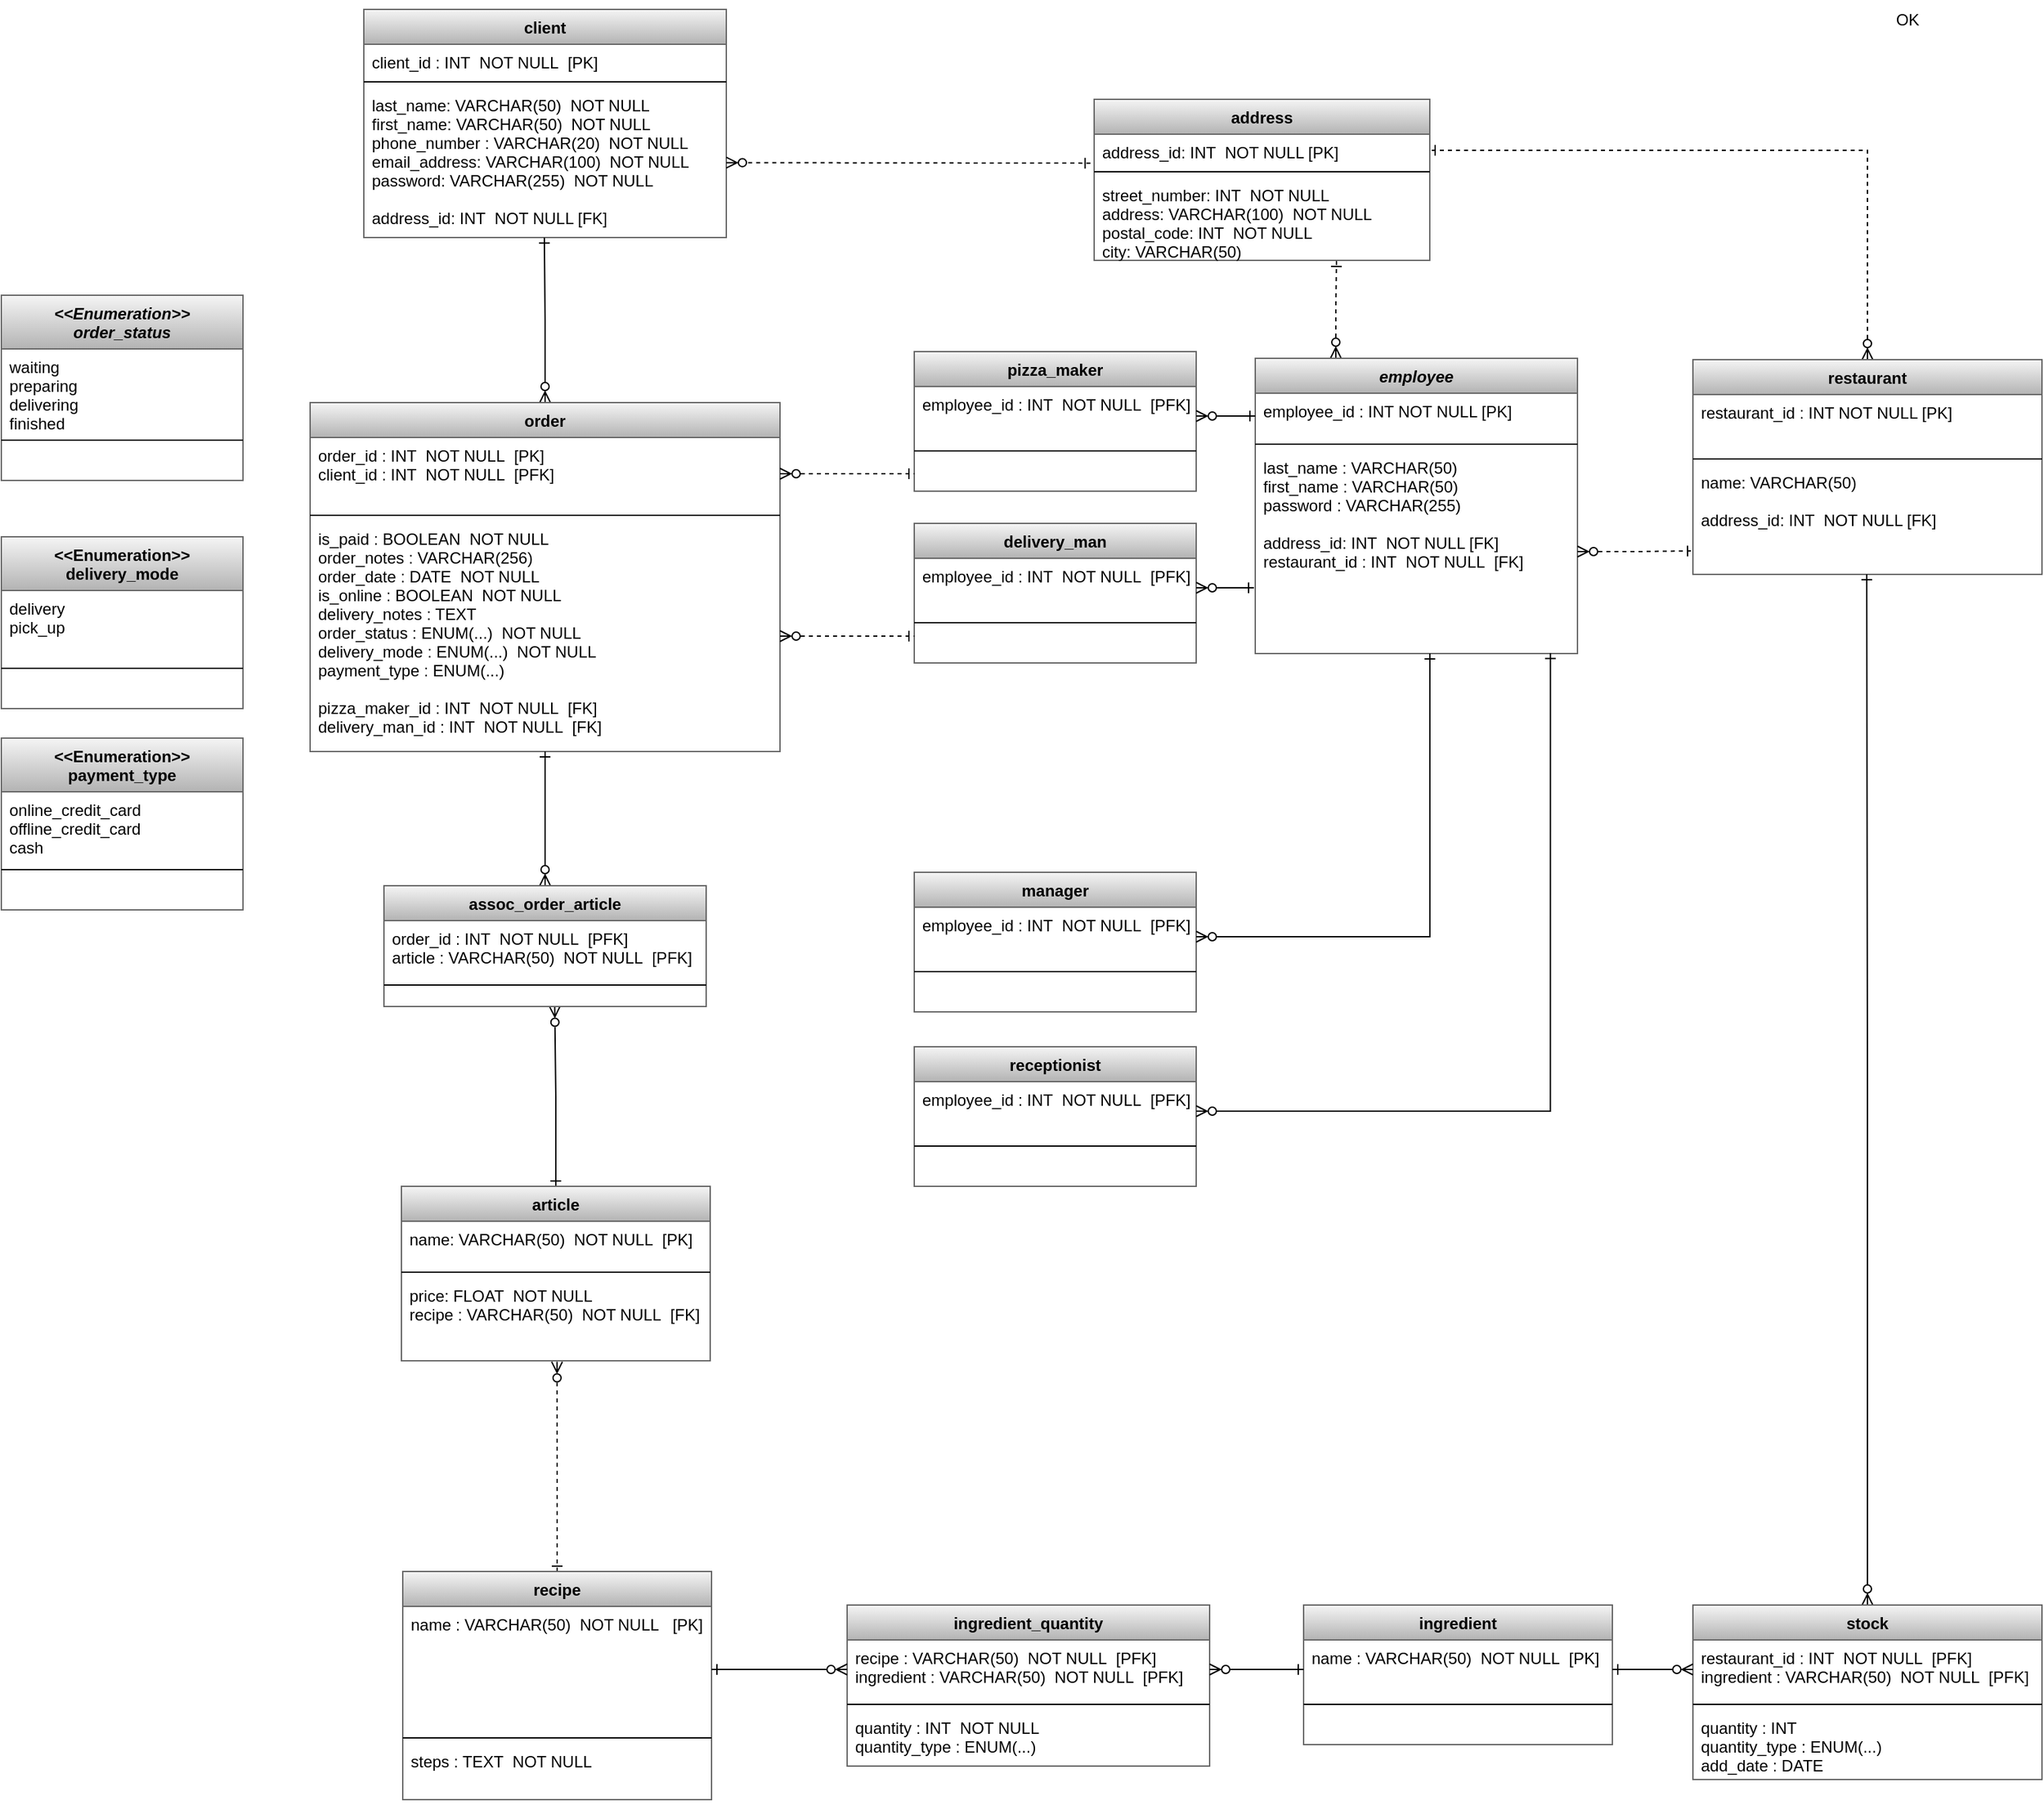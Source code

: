 <mxfile version="20.0.1" type="device"><diagram id="4pZE0eaLuYek-F89iUta" name="Page-1"><mxGraphModel dx="2678" dy="882" grid="1" gridSize="10" guides="1" tooltips="1" connect="1" arrows="1" fold="1" page="1" pageScale="1" pageWidth="827" pageHeight="1169" math="0" shadow="0"><root><mxCell id="0"/><mxCell id="1" parent="0"/><mxCell id="tlW0djvK44GhxYyLrSYD-18" value="client" style="swimlane;fontStyle=1;align=center;verticalAlign=top;childLayout=stackLayout;horizontal=1;startSize=26;horizontalStack=0;resizeParent=1;resizeParentMax=0;resizeLast=0;collapsible=1;marginBottom=0;fillColor=#f5f5f5;gradientColor=#b3b3b3;strokeColor=#666666;" parent="1" vertex="1"><mxGeometry x="-540" y="37" width="270" height="170" as="geometry"/></mxCell><mxCell id="tlW0djvK44GhxYyLrSYD-19" value="client_id : INT  NOT NULL  [PK]" style="text;strokeColor=none;fillColor=none;align=left;verticalAlign=top;spacingLeft=4;spacingRight=4;overflow=hidden;rotatable=0;points=[[0,0.5],[1,0.5]];portConstraint=eastwest;" parent="tlW0djvK44GhxYyLrSYD-18" vertex="1"><mxGeometry y="26" width="270" height="24" as="geometry"/></mxCell><mxCell id="tlW0djvK44GhxYyLrSYD-20" value="" style="line;strokeWidth=1;fillColor=none;align=left;verticalAlign=middle;spacingTop=-1;spacingLeft=3;spacingRight=3;rotatable=0;labelPosition=right;points=[];portConstraint=eastwest;" parent="tlW0djvK44GhxYyLrSYD-18" vertex="1"><mxGeometry y="50" width="270" height="8" as="geometry"/></mxCell><mxCell id="tlW0djvK44GhxYyLrSYD-21" value="last_name: VARCHAR(50)  NOT NULL&#10;first_name: VARCHAR(50)  NOT NULL&#10;phone_number : VARCHAR(20)  NOT NULL&#10;email_address: VARCHAR(100)  NOT NULL&#10;password: VARCHAR(255)  NOT NULL&#10;&#10;address_id: INT  NOT NULL [FK]" style="text;strokeColor=none;fillColor=none;align=left;verticalAlign=top;spacingLeft=4;spacingRight=4;overflow=hidden;rotatable=0;points=[[0,0.5],[1,0.5]];portConstraint=eastwest;" parent="tlW0djvK44GhxYyLrSYD-18" vertex="1"><mxGeometry y="58" width="270" height="112" as="geometry"/></mxCell><mxCell id="YXLJD_VavkNt5PV0fLGa-75" style="edgeStyle=orthogonalEdgeStyle;rounded=0;orthogonalLoop=1;jettySize=auto;html=1;exitX=0.25;exitY=0;exitDx=0;exitDy=0;entryX=0.722;entryY=1.009;entryDx=0;entryDy=0;entryPerimeter=0;startArrow=ERzeroToMany;startFill=0;endArrow=ERone;endFill=0;dashed=1;" parent="1" source="tlW0djvK44GhxYyLrSYD-23" target="tlW0djvK44GhxYyLrSYD-88" edge="1"><mxGeometry relative="1" as="geometry"/></mxCell><mxCell id="tlW0djvK44GhxYyLrSYD-23" value="employee" style="swimlane;fontStyle=3;align=center;verticalAlign=top;childLayout=stackLayout;horizontal=1;startSize=26;horizontalStack=0;resizeParent=1;resizeParentMax=0;resizeLast=0;collapsible=1;marginBottom=0;fillColor=#f5f5f5;gradientColor=#b3b3b3;strokeColor=#666666;" parent="1" vertex="1"><mxGeometry x="124" y="297" width="240" height="220" as="geometry"><mxRectangle x="340" y="87" width="80" height="26" as="alternateBounds"/></mxGeometry></mxCell><mxCell id="tlW0djvK44GhxYyLrSYD-24" value="employee_id : INT NOT NULL [PK]" style="text;strokeColor=none;fillColor=none;align=left;verticalAlign=top;spacingLeft=4;spacingRight=4;overflow=hidden;rotatable=0;points=[[0,0.5],[1,0.5]];portConstraint=eastwest;" parent="tlW0djvK44GhxYyLrSYD-23" vertex="1"><mxGeometry y="26" width="240" height="34" as="geometry"/></mxCell><mxCell id="tlW0djvK44GhxYyLrSYD-25" value="" style="line;strokeWidth=1;fillColor=none;align=left;verticalAlign=middle;spacingTop=-1;spacingLeft=3;spacingRight=3;rotatable=0;labelPosition=right;points=[];portConstraint=eastwest;" parent="tlW0djvK44GhxYyLrSYD-23" vertex="1"><mxGeometry y="60" width="240" height="8" as="geometry"/></mxCell><mxCell id="tlW0djvK44GhxYyLrSYD-26" value="last_name : VARCHAR(50)&#10;first_name : VARCHAR(50)&#10;password : VARCHAR(255)&#10;&#10;address_id: INT  NOT NULL [FK]&#10;restaurant_id : INT  NOT NULL  [FK]&#10;" style="text;strokeColor=none;fillColor=none;align=left;verticalAlign=top;spacingLeft=4;spacingRight=4;overflow=hidden;rotatable=0;points=[[0,0.5],[1,0.5]];portConstraint=eastwest;" parent="tlW0djvK44GhxYyLrSYD-23" vertex="1"><mxGeometry y="68" width="240" height="152" as="geometry"/></mxCell><mxCell id="YXLJD_VavkNt5PV0fLGa-41" style="edgeStyle=orthogonalEdgeStyle;rounded=0;orthogonalLoop=1;jettySize=auto;html=1;exitX=0.5;exitY=0;exitDx=0;exitDy=0;entryX=0.498;entryY=1.001;entryDx=0;entryDy=0;entryPerimeter=0;startArrow=ERzeroToMany;startFill=0;endArrow=ERone;endFill=0;" parent="1" source="tlW0djvK44GhxYyLrSYD-27" target="tlW0djvK44GhxYyLrSYD-21" edge="1"><mxGeometry relative="1" as="geometry"/></mxCell><mxCell id="tlW0djvK44GhxYyLrSYD-27" value="order" style="swimlane;fontStyle=1;align=center;verticalAlign=top;childLayout=stackLayout;horizontal=1;startSize=26;horizontalStack=0;resizeParent=1;resizeParentMax=0;resizeLast=0;collapsible=1;marginBottom=0;fillColor=#f5f5f5;gradientColor=#b3b3b3;strokeColor=#666666;" parent="1" vertex="1"><mxGeometry x="-580" y="330" width="350" height="260" as="geometry"/></mxCell><mxCell id="tlW0djvK44GhxYyLrSYD-28" value="order_id : INT  NOT NULL  [PK]&#10;client_id : INT  NOT NULL  [PFK]" style="text;strokeColor=none;fillColor=none;align=left;verticalAlign=top;spacingLeft=4;spacingRight=4;overflow=hidden;rotatable=0;points=[[0,0.5],[1,0.5]];portConstraint=eastwest;" parent="tlW0djvK44GhxYyLrSYD-27" vertex="1"><mxGeometry y="26" width="350" height="54" as="geometry"/></mxCell><mxCell id="tlW0djvK44GhxYyLrSYD-29" value="" style="line;strokeWidth=1;fillColor=none;align=left;verticalAlign=middle;spacingTop=-1;spacingLeft=3;spacingRight=3;rotatable=0;labelPosition=right;points=[];portConstraint=eastwest;" parent="tlW0djvK44GhxYyLrSYD-27" vertex="1"><mxGeometry y="80" width="350" height="8" as="geometry"/></mxCell><mxCell id="tlW0djvK44GhxYyLrSYD-30" value="is_paid : BOOLEAN  NOT NULL&#10;order_notes : VARCHAR(256)&#10;order_date : DATE  NOT NULL&#10;is_online : BOOLEAN  NOT NULL&#10;delivery_notes : TEXT&#10;order_status : ENUM(...)  NOT NULL&#10;delivery_mode : ENUM(...)  NOT NULL&#10;payment_type : ENUM(...)&#10;&#10;pizza_maker_id : INT  NOT NULL  [FK]&#10;delivery_man_id : INT  NOT NULL  [FK]" style="text;strokeColor=none;fillColor=none;align=left;verticalAlign=top;spacingLeft=4;spacingRight=4;overflow=hidden;rotatable=0;points=[[0,0.5],[1,0.5]];portConstraint=eastwest;" parent="tlW0djvK44GhxYyLrSYD-27" vertex="1"><mxGeometry y="88" width="350" height="172" as="geometry"/></mxCell><mxCell id="tlW0djvK44GhxYyLrSYD-31" value="&lt;&lt;Enumeration&gt;&gt;&#10;payment_type" style="swimlane;fontStyle=1;align=center;verticalAlign=top;childLayout=stackLayout;horizontal=1;startSize=40;horizontalStack=0;resizeParent=1;resizeParentMax=0;resizeLast=0;collapsible=1;marginBottom=0;fillColor=#f5f5f5;gradientColor=#b3b3b3;strokeColor=#666666;" parent="1" vertex="1"><mxGeometry x="-810" y="580" width="180" height="128" as="geometry"/></mxCell><mxCell id="tlW0djvK44GhxYyLrSYD-32" value="online_credit_card&#10;offline_credit_card&#10;cash" style="text;strokeColor=none;fillColor=none;align=left;verticalAlign=top;spacingLeft=4;spacingRight=4;overflow=hidden;rotatable=0;points=[[0,0.5],[1,0.5]];portConstraint=eastwest;" parent="tlW0djvK44GhxYyLrSYD-31" vertex="1"><mxGeometry y="40" width="180" height="54" as="geometry"/></mxCell><mxCell id="tlW0djvK44GhxYyLrSYD-33" value="" style="line;strokeWidth=1;fillColor=none;align=left;verticalAlign=middle;spacingTop=-1;spacingLeft=3;spacingRight=3;rotatable=0;labelPosition=right;points=[];portConstraint=eastwest;" parent="tlW0djvK44GhxYyLrSYD-31" vertex="1"><mxGeometry y="94" width="180" height="8" as="geometry"/></mxCell><mxCell id="tlW0djvK44GhxYyLrSYD-34" value=" " style="text;strokeColor=none;fillColor=none;align=left;verticalAlign=top;spacingLeft=4;spacingRight=4;overflow=hidden;rotatable=0;points=[[0,0.5],[1,0.5]];portConstraint=eastwest;" parent="tlW0djvK44GhxYyLrSYD-31" vertex="1"><mxGeometry y="102" width="180" height="26" as="geometry"/></mxCell><mxCell id="YXLJD_VavkNt5PV0fLGa-74" style="edgeStyle=orthogonalEdgeStyle;rounded=0;orthogonalLoop=1;jettySize=auto;html=1;exitX=0.5;exitY=0;exitDx=0;exitDy=0;entryX=0.53;entryY=0.982;entryDx=0;entryDy=0;entryPerimeter=0;startArrow=ERone;startFill=0;endArrow=ERzeroToMany;endFill=0;" parent="1" source="tlW0djvK44GhxYyLrSYD-35" target="YXLJD_VavkNt5PV0fLGa-7" edge="1"><mxGeometry relative="1" as="geometry"/></mxCell><mxCell id="tlW0djvK44GhxYyLrSYD-35" value="article" style="swimlane;fontStyle=1;align=center;verticalAlign=top;childLayout=stackLayout;horizontal=1;startSize=26;horizontalStack=0;resizeParent=1;resizeParentMax=0;resizeLast=0;collapsible=1;marginBottom=0;fillColor=#f5f5f5;gradientColor=#b3b3b3;strokeColor=#666666;" parent="1" vertex="1"><mxGeometry x="-512" y="914" width="230" height="130" as="geometry"/></mxCell><mxCell id="tlW0djvK44GhxYyLrSYD-36" value="name: VARCHAR(50)  NOT NULL  [PK]&#10;" style="text;strokeColor=none;fillColor=none;align=left;verticalAlign=top;spacingLeft=4;spacingRight=4;overflow=hidden;rotatable=0;points=[[0,0.5],[1,0.5]];portConstraint=eastwest;" parent="tlW0djvK44GhxYyLrSYD-35" vertex="1"><mxGeometry y="26" width="230" height="34" as="geometry"/></mxCell><mxCell id="tlW0djvK44GhxYyLrSYD-37" value="" style="line;strokeWidth=1;fillColor=none;align=left;verticalAlign=middle;spacingTop=-1;spacingLeft=3;spacingRight=3;rotatable=0;labelPosition=right;points=[];portConstraint=eastwest;" parent="tlW0djvK44GhxYyLrSYD-35" vertex="1"><mxGeometry y="60" width="230" height="8" as="geometry"/></mxCell><mxCell id="tlW0djvK44GhxYyLrSYD-38" value="price: FLOAT  NOT NULL&#10;recipe : VARCHAR(50)  NOT NULL  [FK]" style="text;strokeColor=none;fillColor=none;align=left;verticalAlign=top;spacingLeft=4;spacingRight=4;overflow=hidden;rotatable=0;points=[[0,0.5],[1,0.5]];portConstraint=eastwest;" parent="tlW0djvK44GhxYyLrSYD-35" vertex="1"><mxGeometry y="68" width="230" height="62" as="geometry"/></mxCell><mxCell id="YXLJD_VavkNt5PV0fLGa-2" style="edgeStyle=orthogonalEdgeStyle;rounded=0;orthogonalLoop=1;jettySize=auto;html=1;exitX=0.5;exitY=0;exitDx=0;exitDy=0;entryX=1;entryY=0.5;entryDx=0;entryDy=0;endArrow=ERone;endFill=0;startArrow=ERzeroToMany;startFill=0;dashed=1;" parent="1" source="tlW0djvK44GhxYyLrSYD-40" target="tlW0djvK44GhxYyLrSYD-86" edge="1"><mxGeometry relative="1" as="geometry"/></mxCell><mxCell id="tlW0djvK44GhxYyLrSYD-40" value="restaurant" style="swimlane;fontStyle=1;align=center;verticalAlign=top;childLayout=stackLayout;horizontal=1;startSize=26;horizontalStack=0;resizeParent=1;resizeParentMax=0;resizeLast=0;collapsible=1;marginBottom=0;fillColor=#f5f5f5;gradientColor=#b3b3b3;strokeColor=#666666;" parent="1" vertex="1"><mxGeometry x="450" y="298" width="260" height="160" as="geometry"/></mxCell><mxCell id="tlW0djvK44GhxYyLrSYD-41" value="restaurant_id : INT NOT NULL [PK]" style="text;strokeColor=none;fillColor=none;align=left;verticalAlign=top;spacingLeft=4;spacingRight=4;overflow=hidden;rotatable=0;points=[[0,0.5],[1,0.5]];portConstraint=eastwest;" parent="tlW0djvK44GhxYyLrSYD-40" vertex="1"><mxGeometry y="26" width="260" height="44" as="geometry"/></mxCell><mxCell id="tlW0djvK44GhxYyLrSYD-42" value="" style="line;strokeWidth=1;fillColor=none;align=left;verticalAlign=middle;spacingTop=-1;spacingLeft=3;spacingRight=3;rotatable=0;labelPosition=right;points=[];portConstraint=eastwest;" parent="tlW0djvK44GhxYyLrSYD-40" vertex="1"><mxGeometry y="70" width="260" height="8" as="geometry"/></mxCell><mxCell id="tlW0djvK44GhxYyLrSYD-43" value="name: VARCHAR(50)&#10;&#10;address_id: INT  NOT NULL [FK]&#10;" style="text;strokeColor=none;fillColor=none;align=left;verticalAlign=top;spacingLeft=4;spacingRight=4;overflow=hidden;rotatable=0;points=[[0,0.5],[1,0.5]];portConstraint=eastwest;" parent="tlW0djvK44GhxYyLrSYD-40" vertex="1"><mxGeometry y="78" width="260" height="82" as="geometry"/></mxCell><mxCell id="YXLJD_VavkNt5PV0fLGa-3" style="edgeStyle=orthogonalEdgeStyle;rounded=0;orthogonalLoop=1;jettySize=auto;html=1;exitX=0.5;exitY=0;exitDx=0;exitDy=0;entryX=0.504;entryY=1.012;entryDx=0;entryDy=0;entryPerimeter=0;dashed=1;startArrow=ERone;startFill=0;endArrow=ERzeroToMany;endFill=0;" parent="1" source="tlW0djvK44GhxYyLrSYD-81" target="tlW0djvK44GhxYyLrSYD-38" edge="1"><mxGeometry relative="1" as="geometry"/></mxCell><mxCell id="tlW0djvK44GhxYyLrSYD-81" value="recipe" style="swimlane;fontStyle=1;align=center;verticalAlign=top;childLayout=stackLayout;horizontal=1;startSize=26;horizontalStack=0;resizeParent=1;resizeParentMax=0;resizeLast=0;collapsible=1;marginBottom=0;fillColor=#f5f5f5;gradientColor=#b3b3b3;strokeColor=#666666;" parent="1" vertex="1"><mxGeometry x="-511" y="1201" width="230" height="170" as="geometry"/></mxCell><mxCell id="tlW0djvK44GhxYyLrSYD-82" value="name : VARCHAR(50)  NOT NULL   [PK]&#10;" style="text;strokeColor=none;fillColor=none;align=left;verticalAlign=top;spacingLeft=4;spacingRight=4;overflow=hidden;rotatable=0;points=[[0,0.5],[1,0.5]];portConstraint=eastwest;" parent="tlW0djvK44GhxYyLrSYD-81" vertex="1"><mxGeometry y="26" width="230" height="94" as="geometry"/></mxCell><mxCell id="tlW0djvK44GhxYyLrSYD-83" value="" style="line;strokeWidth=1;fillColor=none;align=left;verticalAlign=middle;spacingTop=-1;spacingLeft=3;spacingRight=3;rotatable=0;labelPosition=right;points=[];portConstraint=eastwest;" parent="tlW0djvK44GhxYyLrSYD-81" vertex="1"><mxGeometry y="120" width="230" height="8" as="geometry"/></mxCell><mxCell id="tlW0djvK44GhxYyLrSYD-84" value="steps : TEXT  NOT NULL" style="text;strokeColor=none;fillColor=none;align=left;verticalAlign=top;spacingLeft=4;spacingRight=4;overflow=hidden;rotatable=0;points=[[0,0.5],[1,0.5]];portConstraint=eastwest;" parent="tlW0djvK44GhxYyLrSYD-81" vertex="1"><mxGeometry y="128" width="230" height="42" as="geometry"/></mxCell><mxCell id="tlW0djvK44GhxYyLrSYD-85" value="address" style="swimlane;fontStyle=1;align=center;verticalAlign=top;childLayout=stackLayout;horizontal=1;startSize=26;horizontalStack=0;resizeParent=1;resizeParentMax=0;resizeLast=0;collapsible=1;marginBottom=0;fillColor=#f5f5f5;gradientColor=#b3b3b3;strokeColor=#666666;" parent="1" vertex="1"><mxGeometry x="4" y="104" width="250" height="120" as="geometry"/></mxCell><mxCell id="tlW0djvK44GhxYyLrSYD-86" value="address_id: INT  NOT NULL [PK]" style="text;strokeColor=none;fillColor=none;align=left;verticalAlign=top;spacingLeft=4;spacingRight=4;overflow=hidden;rotatable=0;points=[[0,0.5],[1,0.5]];portConstraint=eastwest;" parent="tlW0djvK44GhxYyLrSYD-85" vertex="1"><mxGeometry y="26" width="250" height="24" as="geometry"/></mxCell><mxCell id="tlW0djvK44GhxYyLrSYD-87" value="" style="line;strokeWidth=1;fillColor=none;align=left;verticalAlign=middle;spacingTop=-1;spacingLeft=3;spacingRight=3;rotatable=0;labelPosition=right;points=[];portConstraint=eastwest;" parent="tlW0djvK44GhxYyLrSYD-85" vertex="1"><mxGeometry y="50" width="250" height="8" as="geometry"/></mxCell><mxCell id="tlW0djvK44GhxYyLrSYD-88" value="street_number: INT  NOT NULL&#10;address: VARCHAR(100)  NOT NULL&#10;postal_code: INT  NOT NULL&#10;city: VARCHAR(50)" style="text;strokeColor=none;fillColor=none;align=left;verticalAlign=top;spacingLeft=4;spacingRight=4;overflow=hidden;rotatable=0;points=[[0,0.5],[1,0.5]];portConstraint=eastwest;" parent="tlW0djvK44GhxYyLrSYD-85" vertex="1"><mxGeometry y="58" width="250" height="62" as="geometry"/></mxCell><mxCell id="tlW0djvK44GhxYyLrSYD-89" value="" style="endArrow=ERzeroToMany;html=1;rounded=0;dashed=1;endFill=0;startArrow=ERone;startFill=0;exitX=-0.011;exitY=0.899;exitDx=0;exitDy=0;exitPerimeter=0;" parent="1" source="tlW0djvK44GhxYyLrSYD-86" target="tlW0djvK44GhxYyLrSYD-21" edge="1"><mxGeometry width="50" height="50" relative="1" as="geometry"><mxPoint x="-10" y="150" as="sourcePoint"/><mxPoint x="290" y="310" as="targetPoint"/></mxGeometry></mxCell><mxCell id="tlW0djvK44GhxYyLrSYD-114" value="ingredient" style="swimlane;fontStyle=1;align=center;verticalAlign=top;childLayout=stackLayout;horizontal=1;startSize=26;horizontalStack=0;resizeParent=1;resizeParentMax=0;resizeLast=0;collapsible=1;marginBottom=0;fillColor=#f5f5f5;gradientColor=#b3b3b3;strokeColor=#666666;" parent="1" vertex="1"><mxGeometry x="160" y="1226" width="230" height="104" as="geometry"/></mxCell><mxCell id="tlW0djvK44GhxYyLrSYD-115" value="name : VARCHAR(50)  NOT NULL  [PK]" style="text;strokeColor=none;fillColor=none;align=left;verticalAlign=top;spacingLeft=4;spacingRight=4;overflow=hidden;rotatable=0;points=[[0,0.5],[1,0.5]];portConstraint=eastwest;" parent="tlW0djvK44GhxYyLrSYD-114" vertex="1"><mxGeometry y="26" width="230" height="44" as="geometry"/></mxCell><mxCell id="tlW0djvK44GhxYyLrSYD-116" value="" style="line;strokeWidth=1;fillColor=none;align=left;verticalAlign=middle;spacingTop=-1;spacingLeft=3;spacingRight=3;rotatable=0;labelPosition=right;points=[];portConstraint=eastwest;" parent="tlW0djvK44GhxYyLrSYD-114" vertex="1"><mxGeometry y="70" width="230" height="8" as="geometry"/></mxCell><mxCell id="tlW0djvK44GhxYyLrSYD-117" value=" " style="text;strokeColor=none;fillColor=none;align=left;verticalAlign=top;spacingLeft=4;spacingRight=4;overflow=hidden;rotatable=0;points=[[0,0.5],[1,0.5]];portConstraint=eastwest;" parent="tlW0djvK44GhxYyLrSYD-114" vertex="1"><mxGeometry y="78" width="230" height="26" as="geometry"/></mxCell><mxCell id="YXLJD_VavkNt5PV0fLGa-10" style="edgeStyle=orthogonalEdgeStyle;rounded=0;orthogonalLoop=1;jettySize=auto;html=1;exitX=0.5;exitY=0;exitDx=0;exitDy=0;startArrow=ERzeroToMany;startFill=0;endArrow=ERone;endFill=0;" parent="1" source="YXLJD_VavkNt5PV0fLGa-4" target="tlW0djvK44GhxYyLrSYD-27" edge="1"><mxGeometry relative="1" as="geometry"/></mxCell><mxCell id="YXLJD_VavkNt5PV0fLGa-4" value="assoc_order_article" style="swimlane;fontStyle=1;align=center;verticalAlign=top;childLayout=stackLayout;horizontal=1;startSize=26;horizontalStack=0;resizeParent=1;resizeParentMax=0;resizeLast=0;collapsible=1;marginBottom=0;fillColor=#f5f5f5;gradientColor=#b3b3b3;strokeColor=#666666;" parent="1" vertex="1"><mxGeometry x="-525" y="690" width="240" height="90" as="geometry"/></mxCell><mxCell id="YXLJD_VavkNt5PV0fLGa-5" value="order_id : INT  NOT NULL  [PFK]&#10;article : VARCHAR(50)  NOT NULL  [PFK]" style="text;strokeColor=none;fillColor=none;align=left;verticalAlign=top;spacingLeft=4;spacingRight=4;overflow=hidden;rotatable=0;points=[[0,0.5],[1,0.5]];portConstraint=eastwest;" parent="YXLJD_VavkNt5PV0fLGa-4" vertex="1"><mxGeometry y="26" width="240" height="44" as="geometry"/></mxCell><mxCell id="YXLJD_VavkNt5PV0fLGa-6" value="" style="line;strokeWidth=1;fillColor=none;align=left;verticalAlign=middle;spacingTop=-1;spacingLeft=3;spacingRight=3;rotatable=0;labelPosition=right;points=[];portConstraint=eastwest;" parent="YXLJD_VavkNt5PV0fLGa-4" vertex="1"><mxGeometry y="70" width="240" height="8" as="geometry"/></mxCell><mxCell id="YXLJD_VavkNt5PV0fLGa-7" value=" " style="text;strokeColor=none;fillColor=none;align=left;verticalAlign=top;spacingLeft=4;spacingRight=4;overflow=hidden;rotatable=0;points=[[0,0.5],[1,0.5]];portConstraint=eastwest;" parent="YXLJD_VavkNt5PV0fLGa-4" vertex="1"><mxGeometry y="78" width="240" height="12" as="geometry"/></mxCell><mxCell id="YXLJD_VavkNt5PV0fLGa-39" style="edgeStyle=orthogonalEdgeStyle;rounded=0;orthogonalLoop=1;jettySize=auto;html=1;exitX=0.5;exitY=0;exitDx=0;exitDy=0;entryX=0.498;entryY=1;entryDx=0;entryDy=0;entryPerimeter=0;startArrow=ERzeroToMany;startFill=0;endArrow=ERone;endFill=0;" parent="1" source="YXLJD_VavkNt5PV0fLGa-11" target="tlW0djvK44GhxYyLrSYD-43" edge="1"><mxGeometry relative="1" as="geometry"/></mxCell><mxCell id="YXLJD_VavkNt5PV0fLGa-11" value="stock" style="swimlane;fontStyle=1;align=center;verticalAlign=top;childLayout=stackLayout;horizontal=1;startSize=26;horizontalStack=0;resizeParent=1;resizeParentMax=0;resizeLast=0;collapsible=1;marginBottom=0;fillColor=#f5f5f5;gradientColor=#b3b3b3;strokeColor=#666666;" parent="1" vertex="1"><mxGeometry x="450" y="1226" width="260" height="130" as="geometry"/></mxCell><mxCell id="YXLJD_VavkNt5PV0fLGa-12" value="restaurant_id : INT  NOT NULL  [PFK]&#10;ingredient : VARCHAR(50)  NOT NULL  [PFK]" style="text;strokeColor=none;fillColor=none;align=left;verticalAlign=top;spacingLeft=4;spacingRight=4;overflow=hidden;rotatable=0;points=[[0,0.5],[1,0.5]];portConstraint=eastwest;" parent="YXLJD_VavkNt5PV0fLGa-11" vertex="1"><mxGeometry y="26" width="260" height="44" as="geometry"/></mxCell><mxCell id="YXLJD_VavkNt5PV0fLGa-13" value="" style="line;strokeWidth=1;fillColor=none;align=left;verticalAlign=middle;spacingTop=-1;spacingLeft=3;spacingRight=3;rotatable=0;labelPosition=right;points=[];portConstraint=eastwest;" parent="YXLJD_VavkNt5PV0fLGa-11" vertex="1"><mxGeometry y="70" width="260" height="8" as="geometry"/></mxCell><mxCell id="YXLJD_VavkNt5PV0fLGa-14" value="quantity : INT&#10;quantity_type : ENUM(...)&#10;add_date : DATE" style="text;strokeColor=none;fillColor=none;align=left;verticalAlign=top;spacingLeft=4;spacingRight=4;overflow=hidden;rotatable=0;points=[[0,0.5],[1,0.5]];portConstraint=eastwest;" parent="YXLJD_VavkNt5PV0fLGa-11" vertex="1"><mxGeometry y="78" width="260" height="52" as="geometry"/></mxCell><mxCell id="YXLJD_VavkNt5PV0fLGa-23" value="&lt;&lt;Enumeration&gt;&gt;&#10;order_status" style="swimlane;fontStyle=3;align=center;verticalAlign=top;childLayout=stackLayout;horizontal=1;startSize=40;horizontalStack=0;resizeParent=1;resizeParentMax=0;resizeLast=0;collapsible=1;marginBottom=0;fillColor=#f5f5f5;gradientColor=#b3b3b3;strokeColor=#666666;perimeterSpacing=12;" parent="1" vertex="1"><mxGeometry x="-810" y="250" width="180" height="138" as="geometry"/></mxCell><mxCell id="YXLJD_VavkNt5PV0fLGa-24" value="waiting&#10;preparing&#10;delivering&#10;finished" style="text;strokeColor=none;fillColor=none;align=left;verticalAlign=top;spacingLeft=4;spacingRight=4;overflow=hidden;rotatable=0;points=[[0,0.5],[1,0.5]];portConstraint=eastwest;" parent="YXLJD_VavkNt5PV0fLGa-23" vertex="1"><mxGeometry y="40" width="180" height="64" as="geometry"/></mxCell><mxCell id="YXLJD_VavkNt5PV0fLGa-25" value="" style="line;strokeWidth=1;fillColor=none;align=left;verticalAlign=middle;spacingTop=-1;spacingLeft=3;spacingRight=3;rotatable=0;labelPosition=right;points=[];portConstraint=eastwest;" parent="YXLJD_VavkNt5PV0fLGa-23" vertex="1"><mxGeometry y="104" width="180" height="8" as="geometry"/></mxCell><mxCell id="YXLJD_VavkNt5PV0fLGa-26" value=" " style="text;strokeColor=none;fillColor=none;align=left;verticalAlign=top;spacingLeft=4;spacingRight=4;overflow=hidden;rotatable=0;points=[[0,0.5],[1,0.5]];portConstraint=eastwest;" parent="YXLJD_VavkNt5PV0fLGa-23" vertex="1"><mxGeometry y="112" width="180" height="26" as="geometry"/></mxCell><mxCell id="YXLJD_VavkNt5PV0fLGa-27" value="&lt;&lt;Enumeration&gt;&gt;&#10;delivery_mode" style="swimlane;fontStyle=1;align=center;verticalAlign=top;childLayout=stackLayout;horizontal=1;startSize=40;horizontalStack=0;resizeParent=1;resizeParentMax=0;resizeLast=0;collapsible=1;marginBottom=0;fillColor=#f5f5f5;gradientColor=#b3b3b3;strokeColor=#666666;" parent="1" vertex="1"><mxGeometry x="-810" y="430" width="180" height="128" as="geometry"/></mxCell><mxCell id="YXLJD_VavkNt5PV0fLGa-28" value="delivery&#10;pick_up" style="text;strokeColor=none;fillColor=none;align=left;verticalAlign=top;spacingLeft=4;spacingRight=4;overflow=hidden;rotatable=0;points=[[0,0.5],[1,0.5]];portConstraint=eastwest;" parent="YXLJD_VavkNt5PV0fLGa-27" vertex="1"><mxGeometry y="40" width="180" height="54" as="geometry"/></mxCell><mxCell id="YXLJD_VavkNt5PV0fLGa-29" value="" style="line;strokeWidth=1;fillColor=none;align=left;verticalAlign=middle;spacingTop=-1;spacingLeft=3;spacingRight=3;rotatable=0;labelPosition=right;points=[];portConstraint=eastwest;" parent="YXLJD_VavkNt5PV0fLGa-27" vertex="1"><mxGeometry y="94" width="180" height="8" as="geometry"/></mxCell><mxCell id="YXLJD_VavkNt5PV0fLGa-30" value=" " style="text;strokeColor=none;fillColor=none;align=left;verticalAlign=top;spacingLeft=4;spacingRight=4;overflow=hidden;rotatable=0;points=[[0,0.5],[1,0.5]];portConstraint=eastwest;" parent="YXLJD_VavkNt5PV0fLGa-27" vertex="1"><mxGeometry y="102" width="180" height="26" as="geometry"/></mxCell><mxCell id="YXLJD_VavkNt5PV0fLGa-32" value="ingredient_quantity" style="swimlane;fontStyle=1;align=center;verticalAlign=top;childLayout=stackLayout;horizontal=1;startSize=26;horizontalStack=0;resizeParent=1;resizeParentMax=0;resizeLast=0;collapsible=1;marginBottom=0;fillColor=#f5f5f5;gradientColor=#b3b3b3;strokeColor=#666666;" parent="1" vertex="1"><mxGeometry x="-180" y="1226" width="270" height="120" as="geometry"/></mxCell><mxCell id="YXLJD_VavkNt5PV0fLGa-33" value="recipe : VARCHAR(50)  NOT NULL  [PFK]&#10;ingredient : VARCHAR(50)  NOT NULL  [PFK]" style="text;strokeColor=none;fillColor=none;align=left;verticalAlign=top;spacingLeft=4;spacingRight=4;overflow=hidden;rotatable=0;points=[[0,0.5],[1,0.5]];portConstraint=eastwest;" parent="YXLJD_VavkNt5PV0fLGa-32" vertex="1"><mxGeometry y="26" width="270" height="44" as="geometry"/></mxCell><mxCell id="YXLJD_VavkNt5PV0fLGa-34" value="" style="line;strokeWidth=1;fillColor=none;align=left;verticalAlign=middle;spacingTop=-1;spacingLeft=3;spacingRight=3;rotatable=0;labelPosition=right;points=[];portConstraint=eastwest;" parent="YXLJD_VavkNt5PV0fLGa-32" vertex="1"><mxGeometry y="70" width="270" height="8" as="geometry"/></mxCell><mxCell id="YXLJD_VavkNt5PV0fLGa-35" value="quantity : INT  NOT NULL&#10;quantity_type : ENUM(...)" style="text;strokeColor=none;fillColor=none;align=left;verticalAlign=top;spacingLeft=4;spacingRight=4;overflow=hidden;rotatable=0;points=[[0,0.5],[1,0.5]];portConstraint=eastwest;" parent="YXLJD_VavkNt5PV0fLGa-32" vertex="1"><mxGeometry y="78" width="270" height="42" as="geometry"/></mxCell><mxCell id="YXLJD_VavkNt5PV0fLGa-40" style="edgeStyle=orthogonalEdgeStyle;rounded=0;orthogonalLoop=1;jettySize=auto;html=1;exitX=0;exitY=0.5;exitDx=0;exitDy=0;entryX=1;entryY=0.5;entryDx=0;entryDy=0;startArrow=ERzeroToMany;startFill=0;endArrow=ERone;endFill=0;" parent="1" source="YXLJD_VavkNt5PV0fLGa-12" target="tlW0djvK44GhxYyLrSYD-115" edge="1"><mxGeometry relative="1" as="geometry"/></mxCell><mxCell id="YXLJD_VavkNt5PV0fLGa-42" value="pizza_maker" style="swimlane;fontStyle=1;align=center;verticalAlign=top;childLayout=stackLayout;horizontal=1;startSize=26;horizontalStack=0;resizeParent=1;resizeParentMax=0;resizeLast=0;collapsible=1;marginBottom=0;fillColor=#f5f5f5;gradientColor=#b3b3b3;strokeColor=#666666;" parent="1" vertex="1"><mxGeometry x="-130" y="292" width="210" height="104" as="geometry"/></mxCell><mxCell id="YXLJD_VavkNt5PV0fLGa-43" value="employee_id : INT  NOT NULL  [PFK]" style="text;strokeColor=none;fillColor=none;align=left;verticalAlign=top;spacingLeft=4;spacingRight=4;overflow=hidden;rotatable=0;points=[[0,0.5],[1,0.5]];portConstraint=eastwest;" parent="YXLJD_VavkNt5PV0fLGa-42" vertex="1"><mxGeometry y="26" width="210" height="44" as="geometry"/></mxCell><mxCell id="YXLJD_VavkNt5PV0fLGa-44" value="" style="line;strokeWidth=1;fillColor=none;align=left;verticalAlign=middle;spacingTop=-1;spacingLeft=3;spacingRight=3;rotatable=0;labelPosition=right;points=[];portConstraint=eastwest;" parent="YXLJD_VavkNt5PV0fLGa-42" vertex="1"><mxGeometry y="70" width="210" height="8" as="geometry"/></mxCell><mxCell id="YXLJD_VavkNt5PV0fLGa-45" value=" " style="text;strokeColor=none;fillColor=none;align=left;verticalAlign=top;spacingLeft=4;spacingRight=4;overflow=hidden;rotatable=0;points=[[0,0.5],[1,0.5]];portConstraint=eastwest;" parent="YXLJD_VavkNt5PV0fLGa-42" vertex="1"><mxGeometry y="78" width="210" height="26" as="geometry"/></mxCell><mxCell id="YXLJD_VavkNt5PV0fLGa-46" value="delivery_man" style="swimlane;fontStyle=1;align=center;verticalAlign=top;childLayout=stackLayout;horizontal=1;startSize=26;horizontalStack=0;resizeParent=1;resizeParentMax=0;resizeLast=0;collapsible=1;marginBottom=0;fillColor=#f5f5f5;gradientColor=#b3b3b3;strokeColor=#666666;" parent="1" vertex="1"><mxGeometry x="-130" y="420" width="210" height="104" as="geometry"/></mxCell><mxCell id="YXLJD_VavkNt5PV0fLGa-47" value="employee_id : INT  NOT NULL  [PFK]" style="text;strokeColor=none;fillColor=none;align=left;verticalAlign=top;spacingLeft=4;spacingRight=4;overflow=hidden;rotatable=0;points=[[0,0.5],[1,0.5]];portConstraint=eastwest;" parent="YXLJD_VavkNt5PV0fLGa-46" vertex="1"><mxGeometry y="26" width="210" height="44" as="geometry"/></mxCell><mxCell id="YXLJD_VavkNt5PV0fLGa-48" value="" style="line;strokeWidth=1;fillColor=none;align=left;verticalAlign=middle;spacingTop=-1;spacingLeft=3;spacingRight=3;rotatable=0;labelPosition=right;points=[];portConstraint=eastwest;" parent="YXLJD_VavkNt5PV0fLGa-46" vertex="1"><mxGeometry y="70" width="210" height="8" as="geometry"/></mxCell><mxCell id="YXLJD_VavkNt5PV0fLGa-49" value=" " style="text;strokeColor=none;fillColor=none;align=left;verticalAlign=top;spacingLeft=4;spacingRight=4;overflow=hidden;rotatable=0;points=[[0,0.5],[1,0.5]];portConstraint=eastwest;" parent="YXLJD_VavkNt5PV0fLGa-46" vertex="1"><mxGeometry y="78" width="210" height="26" as="geometry"/></mxCell><mxCell id="YXLJD_VavkNt5PV0fLGa-54" value="manager" style="swimlane;fontStyle=1;align=center;verticalAlign=top;childLayout=stackLayout;horizontal=1;startSize=26;horizontalStack=0;resizeParent=1;resizeParentMax=0;resizeLast=0;collapsible=1;marginBottom=0;fillColor=#f5f5f5;gradientColor=#b3b3b3;strokeColor=#666666;" parent="1" vertex="1"><mxGeometry x="-130" y="680" width="210" height="104" as="geometry"/></mxCell><mxCell id="YXLJD_VavkNt5PV0fLGa-55" value="employee_id : INT  NOT NULL  [PFK]" style="text;strokeColor=none;fillColor=none;align=left;verticalAlign=top;spacingLeft=4;spacingRight=4;overflow=hidden;rotatable=0;points=[[0,0.5],[1,0.5]];portConstraint=eastwest;" parent="YXLJD_VavkNt5PV0fLGa-54" vertex="1"><mxGeometry y="26" width="210" height="44" as="geometry"/></mxCell><mxCell id="YXLJD_VavkNt5PV0fLGa-56" value="" style="line;strokeWidth=1;fillColor=none;align=left;verticalAlign=middle;spacingTop=-1;spacingLeft=3;spacingRight=3;rotatable=0;labelPosition=right;points=[];portConstraint=eastwest;" parent="YXLJD_VavkNt5PV0fLGa-54" vertex="1"><mxGeometry y="70" width="210" height="8" as="geometry"/></mxCell><mxCell id="YXLJD_VavkNt5PV0fLGa-57" value=" " style="text;strokeColor=none;fillColor=none;align=left;verticalAlign=top;spacingLeft=4;spacingRight=4;overflow=hidden;rotatable=0;points=[[0,0.5],[1,0.5]];portConstraint=eastwest;" parent="YXLJD_VavkNt5PV0fLGa-54" vertex="1"><mxGeometry y="78" width="210" height="26" as="geometry"/></mxCell><mxCell id="YXLJD_VavkNt5PV0fLGa-58" value="receptionist" style="swimlane;fontStyle=1;align=center;verticalAlign=top;childLayout=stackLayout;horizontal=1;startSize=26;horizontalStack=0;resizeParent=1;resizeParentMax=0;resizeLast=0;collapsible=1;marginBottom=0;fillColor=#f5f5f5;gradientColor=#b3b3b3;strokeColor=#666666;" parent="1" vertex="1"><mxGeometry x="-130" y="810" width="210" height="104" as="geometry"/></mxCell><mxCell id="YXLJD_VavkNt5PV0fLGa-59" value="employee_id : INT  NOT NULL  [PFK]" style="text;strokeColor=none;fillColor=none;align=left;verticalAlign=top;spacingLeft=4;spacingRight=4;overflow=hidden;rotatable=0;points=[[0,0.5],[1,0.5]];portConstraint=eastwest;" parent="YXLJD_VavkNt5PV0fLGa-58" vertex="1"><mxGeometry y="26" width="210" height="44" as="geometry"/></mxCell><mxCell id="YXLJD_VavkNt5PV0fLGa-60" value="" style="line;strokeWidth=1;fillColor=none;align=left;verticalAlign=middle;spacingTop=-1;spacingLeft=3;spacingRight=3;rotatable=0;labelPosition=right;points=[];portConstraint=eastwest;" parent="YXLJD_VavkNt5PV0fLGa-58" vertex="1"><mxGeometry y="70" width="210" height="8" as="geometry"/></mxCell><mxCell id="YXLJD_VavkNt5PV0fLGa-61" value=" " style="text;strokeColor=none;fillColor=none;align=left;verticalAlign=top;spacingLeft=4;spacingRight=4;overflow=hidden;rotatable=0;points=[[0,0.5],[1,0.5]];portConstraint=eastwest;" parent="YXLJD_VavkNt5PV0fLGa-58" vertex="1"><mxGeometry y="78" width="210" height="26" as="geometry"/></mxCell><mxCell id="YXLJD_VavkNt5PV0fLGa-62" style="edgeStyle=orthogonalEdgeStyle;rounded=0;orthogonalLoop=1;jettySize=auto;html=1;exitX=0;exitY=0.5;exitDx=0;exitDy=0;startArrow=ERzeroToMany;startFill=0;endArrow=ERone;endFill=0;" parent="1" source="YXLJD_VavkNt5PV0fLGa-33" target="tlW0djvK44GhxYyLrSYD-82" edge="1"><mxGeometry relative="1" as="geometry"/></mxCell><mxCell id="YXLJD_VavkNt5PV0fLGa-63" style="edgeStyle=orthogonalEdgeStyle;rounded=0;orthogonalLoop=1;jettySize=auto;html=1;exitX=1;exitY=0.5;exitDx=0;exitDy=0;entryX=0;entryY=0.5;entryDx=0;entryDy=0;startArrow=ERzeroToMany;startFill=0;endArrow=ERone;endFill=0;" parent="1" source="YXLJD_VavkNt5PV0fLGa-33" target="tlW0djvK44GhxYyLrSYD-115" edge="1"><mxGeometry relative="1" as="geometry"/></mxCell><mxCell id="YXLJD_VavkNt5PV0fLGa-65" style="edgeStyle=orthogonalEdgeStyle;rounded=0;orthogonalLoop=1;jettySize=auto;html=1;exitX=1;exitY=0.5;exitDx=0;exitDy=0;entryX=0;entryY=0.787;entryDx=0;entryDy=0;entryPerimeter=0;dashed=1;startArrow=ERzeroToMany;startFill=0;endArrow=ERone;endFill=0;" parent="1" source="tlW0djvK44GhxYyLrSYD-26" target="tlW0djvK44GhxYyLrSYD-43" edge="1"><mxGeometry relative="1" as="geometry"/></mxCell><mxCell id="YXLJD_VavkNt5PV0fLGa-66" style="edgeStyle=orthogonalEdgeStyle;rounded=0;orthogonalLoop=1;jettySize=auto;html=1;exitX=1;exitY=0.5;exitDx=0;exitDy=0;entryX=0;entryY=0.5;entryDx=0;entryDy=0;startArrow=ERzeroToMany;startFill=0;endArrow=ERone;endFill=0;" parent="1" source="YXLJD_VavkNt5PV0fLGa-43" target="tlW0djvK44GhxYyLrSYD-24" edge="1"><mxGeometry relative="1" as="geometry"/></mxCell><mxCell id="YXLJD_VavkNt5PV0fLGa-72" style="edgeStyle=orthogonalEdgeStyle;rounded=0;orthogonalLoop=1;jettySize=auto;html=1;exitX=1;exitY=0.5;exitDx=0;exitDy=0;entryX=0.916;entryY=0.998;entryDx=0;entryDy=0;entryPerimeter=0;startArrow=ERzeroToMany;startFill=0;endArrow=ERone;endFill=0;" parent="1" source="YXLJD_VavkNt5PV0fLGa-59" target="tlW0djvK44GhxYyLrSYD-26" edge="1"><mxGeometry relative="1" as="geometry"/></mxCell><mxCell id="KT7e6hSd1MUuOYc6Y6Qm-2" style="edgeStyle=orthogonalEdgeStyle;rounded=0;orthogonalLoop=1;jettySize=auto;html=1;exitX=1;exitY=0.5;exitDx=0;exitDy=0;dashed=1;startArrow=ERzeroToMany;startFill=0;endArrow=ERone;endFill=0;" edge="1" parent="1" source="tlW0djvK44GhxYyLrSYD-28"><mxGeometry relative="1" as="geometry"><mxPoint x="-130" y="383" as="targetPoint"/></mxGeometry></mxCell><mxCell id="KT7e6hSd1MUuOYc6Y6Qm-5" style="edgeStyle=orthogonalEdgeStyle;rounded=0;orthogonalLoop=1;jettySize=auto;html=1;exitX=1;exitY=0.5;exitDx=0;exitDy=0;entryX=0;entryY=0.231;entryDx=0;entryDy=0;entryPerimeter=0;dashed=1;startArrow=ERzeroToMany;startFill=0;endArrow=ERone;endFill=0;" edge="1" parent="1" source="tlW0djvK44GhxYyLrSYD-30" target="YXLJD_VavkNt5PV0fLGa-49"><mxGeometry relative="1" as="geometry"/></mxCell><mxCell id="KT7e6hSd1MUuOYc6Y6Qm-13" style="edgeStyle=orthogonalEdgeStyle;rounded=0;orthogonalLoop=1;jettySize=auto;html=1;exitX=1;exitY=0.5;exitDx=0;exitDy=0;entryX=-0.004;entryY=0.678;entryDx=0;entryDy=0;entryPerimeter=0;startArrow=ERzeroToMany;startFill=0;endArrow=ERone;endFill=0;" edge="1" parent="1" source="YXLJD_VavkNt5PV0fLGa-47" target="tlW0djvK44GhxYyLrSYD-26"><mxGeometry relative="1" as="geometry"/></mxCell><mxCell id="KT7e6hSd1MUuOYc6Y6Qm-15" style="edgeStyle=orthogonalEdgeStyle;rounded=0;orthogonalLoop=1;jettySize=auto;html=1;exitX=1;exitY=0.5;exitDx=0;exitDy=0;entryX=0.542;entryY=1;entryDx=0;entryDy=0;entryPerimeter=0;startArrow=ERzeroToMany;startFill=0;endArrow=ERone;endFill=0;" edge="1" parent="1" source="YXLJD_VavkNt5PV0fLGa-55" target="tlW0djvK44GhxYyLrSYD-26"><mxGeometry relative="1" as="geometry"/></mxCell><mxCell id="KT7e6hSd1MUuOYc6Y6Qm-25" value="OK" style="text;html=1;strokeColor=none;fillColor=none;align=center;verticalAlign=middle;whiteSpace=wrap;rounded=0;" vertex="1" parent="1"><mxGeometry x="580" y="30" width="60" height="30" as="geometry"/></mxCell></root></mxGraphModel></diagram></mxfile>